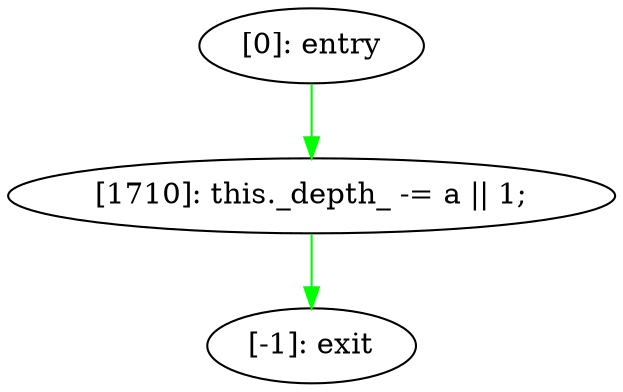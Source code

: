 digraph {
"0" [label="[-1]: exit"] 
"1" [label="[0]: entry"] 
"2" [label="[1710]: this._depth_ -= a || 1;\n"] 
"1" -> "2" [label="" color="green"] 
"2" -> "0" [label="" color="green"] 
}
